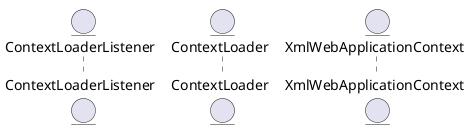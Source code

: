 @startuml
entity ContextLoaderListener
entity ContextLoader
entity XmlWebApplicationContext
autonumber

@enduml